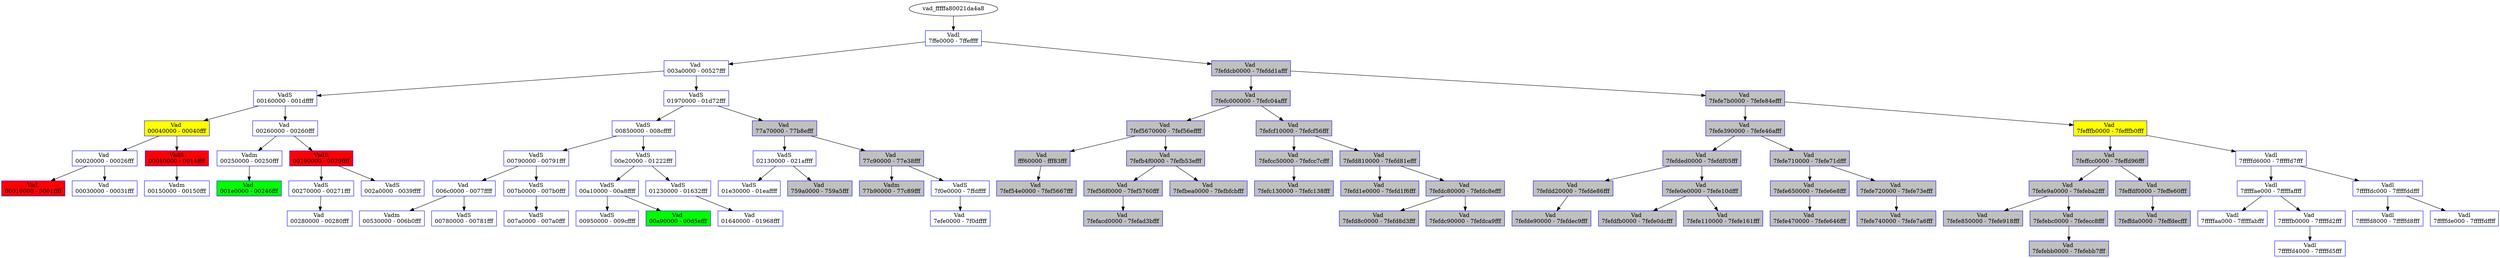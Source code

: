 /* Pid:   2064 */
digraph processtree {
graph [rankdir = "TB"];
vad_fffffa80021da4a8 -> vad_fffffa80021daf70
vad_fffffa80021daf70 [label = "{ Vadl\n7ffe0000 - 7ffeffff }"shape = "record" color = "blue" style = "filled" fillcolor = "white"];
vad_fffffa80021daf70 -> vad_fffffa80021d3010
vad_fffffa80021d3010 [label = "{ Vad \n003a0000 - 00527fff }"shape = "record" color = "blue" style = "filled" fillcolor = "white"];
vad_fffffa80021d3010 -> vad_fffffa8002154280
vad_fffffa8002154280 [label = "{ VadS\n00160000 - 001dffff }"shape = "record" color = "blue" style = "filled" fillcolor = "white"];
vad_fffffa8002154280 -> vad_fffffa80021b5b10
vad_fffffa80021b5b10 [label = "{ Vad \n00040000 - 00040fff }"shape = "record" color = "blue" style = "filled" fillcolor = "yellow"];
vad_fffffa80021b5b10 -> vad_fffffa80021b5c30
vad_fffffa80021b5c30 [label = "{ Vad \n00020000 - 00026fff }"shape = "record" color = "blue" style = "filled" fillcolor = "white"];
vad_fffffa80021b5c30 -> vad_fffffa8001f8a9f0
vad_fffffa8001f8a9f0 [label = "{ Vad \n00010000 - 0001ffff }"shape = "record" color = "blue" style = "filled" fillcolor = "red"];
vad_fffffa80021b5c30 -> vad_fffffa80021b5ba0
vad_fffffa80021b5ba0 [label = "{ Vad \n00030000 - 00031fff }"shape = "record" color = "blue" style = "filled" fillcolor = "white"];
vad_fffffa80021b5b10 -> vad_fffffa8001dfd530
vad_fffffa8001dfd530 [label = "{ VadS\n00050000 - 0014ffff }"shape = "record" color = "blue" style = "filled" fillcolor = "red"];
vad_fffffa8001dfd530 -> vad_fffffa80021b5a70
vad_fffffa80021b5a70 [label = "{ Vadm\n00150000 - 00150fff }"shape = "record" color = "blue" style = "filled" fillcolor = "white"];
vad_fffffa8002154280 -> vad_fffffa80021dd860
vad_fffffa80021dd860 [label = "{ Vad \n00260000 - 00260fff }"shape = "record" color = "blue" style = "filled" fillcolor = "white"];
vad_fffffa80021dd860 -> vad_fffffa80021d2de0
vad_fffffa80021d2de0 [label = "{ Vadm\n00250000 - 00250fff }"shape = "record" color = "blue" style = "filled" fillcolor = "white"];
vad_fffffa80021d2de0 -> vad_fffffa8001e1f4d0
vad_fffffa8001e1f4d0 [label = "{ Vad \n001e0000 - 00246fff }"shape = "record" color = "blue" style = "filled" fillcolor = "green"];
vad_fffffa80021dd860 -> vad_fffffa8001d38f30
vad_fffffa8001d38f30 [label = "{ VadS\n00290000 - 0029ffff }"shape = "record" color = "blue" style = "filled" fillcolor = "red"];
vad_fffffa8001d38f30 -> vad_fffffa80021b2b70
vad_fffffa80021b2b70 [label = "{ VadS\n00270000 - 00271fff }"shape = "record" color = "blue" style = "filled" fillcolor = "white"];
vad_fffffa80021b2b70 -> vad_fffffa80021e0c70
vad_fffffa80021e0c70 [label = "{ Vad \n00280000 - 00280fff }"shape = "record" color = "blue" style = "filled" fillcolor = "white"];
vad_fffffa8001d38f30 -> vad_fffffa800210ace0
vad_fffffa800210ace0 [label = "{ VadS\n002a0000 - 0039ffff }"shape = "record" color = "blue" style = "filled" fillcolor = "white"];
vad_fffffa80021d3010 -> vad_fffffa80021bb3a0
vad_fffffa80021bb3a0 [label = "{ VadS\n01970000 - 01d72fff }"shape = "record" color = "blue" style = "filled" fillcolor = "white"];
vad_fffffa80021bb3a0 -> vad_fffffa80021bd190
vad_fffffa80021bd190 [label = "{ VadS\n00850000 - 008cffff }"shape = "record" color = "blue" style = "filled" fillcolor = "white"];
vad_fffffa80021bd190 -> vad_fffffa80021e0520
vad_fffffa80021e0520 [label = "{ VadS\n00790000 - 00791fff }"shape = "record" color = "blue" style = "filled" fillcolor = "white"];
vad_fffffa80021e0520 -> vad_fffffa80021d30f0
vad_fffffa80021d30f0 [label = "{ Vad \n006c0000 - 0077ffff }"shape = "record" color = "blue" style = "filled" fillcolor = "white"];
vad_fffffa80021d30f0 -> vad_fffffa80021b5cc0
vad_fffffa80021b5cc0 [label = "{ Vadm\n00530000 - 006b0fff }"shape = "record" color = "blue" style = "filled" fillcolor = "white"];
vad_fffffa80021d30f0 -> vad_fffffa80021bac10
vad_fffffa80021bac10 [label = "{ VadS\n00780000 - 00781fff }"shape = "record" color = "blue" style = "filled" fillcolor = "white"];
vad_fffffa80021e0520 -> vad_fffffa80021e3bf0
vad_fffffa80021e3bf0 [label = "{ VadS\n007b0000 - 007b0fff }"shape = "record" color = "blue" style = "filled" fillcolor = "white"];
vad_fffffa80021e3bf0 -> vad_fffffa80021dc530
vad_fffffa80021dc530 [label = "{ VadS\n007a0000 - 007a0fff }"shape = "record" color = "blue" style = "filled" fillcolor = "white"];
vad_fffffa80021bd190 -> vad_fffffa80021b8c10
vad_fffffa80021b8c10 [label = "{ VadS\n00e20000 - 01222fff }"shape = "record" color = "blue" style = "filled" fillcolor = "white"];
vad_fffffa80021b8c10 -> vad_fffffa8002169170
vad_fffffa8002169170 [label = "{ VadS\n00a10000 - 00a8ffff }"shape = "record" color = "blue" style = "filled" fillcolor = "white"];
vad_fffffa8002169170 -> vad_fffffa8000fa24a0
vad_fffffa8000fa24a0 [label = "{ VadS\n00950000 - 009cffff }"shape = "record" color = "blue" style = "filled" fillcolor = "white"];
vad_fffffa8002169170 -> vad_fffffa80021dd3f0
vad_fffffa80021dd3f0 [label = "{ Vad \n00a90000 - 00d5efff }"shape = "record" color = "blue" style = "filled" fillcolor = "green"];
vad_fffffa80021b8c10 -> vad_fffffa80021b5200
vad_fffffa80021b5200 [label = "{ VadS\n01230000 - 01632fff }"shape = "record" color = "blue" style = "filled" fillcolor = "white"];
vad_fffffa80021b5200 -> vad_fffffa80021e0610
vad_fffffa80021e0610 [label = "{ Vad \n01640000 - 01968fff }"shape = "record" color = "blue" style = "filled" fillcolor = "white"];
vad_fffffa80021bb3a0 -> vad_fffffa80021da5d0
vad_fffffa80021da5d0 [label = "{ Vad \n77a70000 - 77b8efff }"shape = "record" color = "blue" style = "filled" fillcolor = "gray"];
vad_fffffa80021da5d0 -> vad_fffffa8002177c30
vad_fffffa8002177c30 [label = "{ VadS\n02130000 - 021affff }"shape = "record" color = "blue" style = "filled" fillcolor = "white"];
vad_fffffa8002177c30 -> vad_fffffa8000f94210
vad_fffffa8000f94210 [label = "{ VadS\n01e30000 - 01eaffff }"shape = "record" color = "blue" style = "filled" fillcolor = "white"];
vad_fffffa8002177c30 -> vad_fffffa80021e1a60
vad_fffffa80021e1a60 [label = "{ Vad \n759a0000 - 759a5fff }"shape = "record" color = "blue" style = "filled" fillcolor = "gray"];
vad_fffffa80021da5d0 -> vad_fffffa80021dae50
vad_fffffa80021dae50 [label = "{ Vad \n77c90000 - 77e38fff }"shape = "record" color = "blue" style = "filled" fillcolor = "gray"];
vad_fffffa80021dae50 -> vad_fffffa80021b59d0
vad_fffffa80021b59d0 [label = "{ Vadm\n77b90000 - 77c89fff }"shape = "record" color = "blue" style = "filled" fillcolor = "gray"];
vad_fffffa80021dae50 -> vad_fffffa8001d39710
vad_fffffa8001d39710 [label = "{ VadS\n7f0e0000 - 7ffdffff }"shape = "record" color = "blue" style = "filled" fillcolor = "white"];
vad_fffffa8001d39710 -> vad_fffffa8001e1ea10
vad_fffffa8001e1ea10 [label = "{ Vad \n7efe0000 - 7f0dffff }"shape = "record" color = "blue" style = "filled" fillcolor = "white"];
vad_fffffa80021daf70 -> vad_fffffa8001f8aa80
vad_fffffa8001f8aa80 [label = "{ Vad \n7fefdcb0000 - 7fefdd1afff }"shape = "record" color = "blue" style = "filled" fillcolor = "gray"];
vad_fffffa8001f8aa80 -> vad_fffffa8001f8c150
vad_fffffa8001f8c150 [label = "{ Vad \n7fefc000000 - 7fefc04afff }"shape = "record" color = "blue" style = "filled" fillcolor = "gray"];
vad_fffffa8001f8c150 -> vad_fffffa80021e1ca0
vad_fffffa80021e1ca0 [label = "{ Vad \n7fef5670000 - 7fef56effff }"shape = "record" color = "blue" style = "filled" fillcolor = "gray"];
vad_fffffa80021e1ca0 -> vad_fffffa80021daee0
vad_fffffa80021daee0 [label = "{ Vad \nfff60000 - fff83fff }"shape = "record" color = "blue" style = "filled" fillcolor = "gray"];
vad_fffffa80021daee0 -> vad_fffffa80021e4c10
vad_fffffa80021e4c10 [label = "{ Vad \n7fef54e0000 - 7fef5667fff }"shape = "record" color = "blue" style = "filled" fillcolor = "gray"];
vad_fffffa80021e1ca0 -> vad_fffffa80021e0e80
vad_fffffa80021e0e80 [label = "{ Vad \n7fefb4f0000 - 7fefb53efff }"shape = "record" color = "blue" style = "filled" fillcolor = "gray"];
vad_fffffa80021e0e80 -> vad_fffffa80021e0be0
vad_fffffa80021e0be0 [label = "{ Vad \n7fef56f0000 - 7fef5760fff }"shape = "record" color = "blue" style = "filled" fillcolor = "gray"];
vad_fffffa80021e0be0 -> vad_fffffa80021e4b80
vad_fffffa80021e4b80 [label = "{ Vad \n7fefacd0000 - 7fefad3bfff }"shape = "record" color = "blue" style = "filled" fillcolor = "gray"];
vad_fffffa80021e0e80 -> vad_fffffa80021ce200
vad_fffffa80021ce200 [label = "{ Vad \n7fefbea0000 - 7fefbfcbfff }"shape = "record" color = "blue" style = "filled" fillcolor = "gray"];
vad_fffffa8001f8c150 -> vad_fffffa80021dd480
vad_fffffa80021dd480 [label = "{ Vad \n7fefcf10000 - 7fefcf56fff }"shape = "record" color = "blue" style = "filled" fillcolor = "gray"];
vad_fffffa80021dd480 -> vad_fffffa80021cd460
vad_fffffa80021cd460 [label = "{ Vad \n7fefcc50000 - 7fefcc7cfff }"shape = "record" color = "blue" style = "filled" fillcolor = "gray"];
vad_fffffa80021cd460 -> vad_fffffa80021e0b50
vad_fffffa80021e0b50 [label = "{ Vad \n7fefc130000 - 7fefc138fff }"shape = "record" color = "blue" style = "filled" fillcolor = "gray"];
vad_fffffa80021dd480 -> vad_fffffa80021d2900
vad_fffffa80021d2900 [label = "{ Vad \n7fefd810000 - 7fefd81efff }"shape = "record" color = "blue" style = "filled" fillcolor = "gray"];
vad_fffffa80021d2900 -> vad_fffffa80021dd510
vad_fffffa80021dd510 [label = "{ Vad \n7fefd1e0000 - 7fefd1f6fff }"shape = "record" color = "blue" style = "filled" fillcolor = "gray"];
vad_fffffa80021d2900 -> vad_fffffa80021e1b80
vad_fffffa80021e1b80 [label = "{ Vad \n7fefdc80000 - 7fefdc8efff }"shape = "record" color = "blue" style = "filled" fillcolor = "gray"];
vad_fffffa80021e1b80 -> vad_fffffa80021cc2f0
vad_fffffa80021cc2f0 [label = "{ Vad \n7fefd8c0000 - 7fefd8d3fff }"shape = "record" color = "blue" style = "filled" fillcolor = "gray"];
vad_fffffa80021e1b80 -> vad_fffffa80021e0820
vad_fffffa80021e0820 [label = "{ Vad \n7fefdc90000 - 7fefdca9fff }"shape = "record" color = "blue" style = "filled" fillcolor = "gray"];
vad_fffffa8001f8aa80 -> vad_fffffa8001e1f440
vad_fffffa8001e1f440 [label = "{ Vad \n7fefe7b0000 - 7fefe84efff }"shape = "record" color = "blue" style = "filled" fillcolor = "gray"];
vad_fffffa8001e1f440 -> vad_fffffa800210ad30
vad_fffffa800210ad30 [label = "{ Vad \n7fefe390000 - 7fefe46afff }"shape = "record" color = "blue" style = "filled" fillcolor = "gray"];
vad_fffffa800210ad30 -> vad_fffffa80021e08b0
vad_fffffa80021e08b0 [label = "{ Vad \n7fefded0000 - 7fefdf05fff }"shape = "record" color = "blue" style = "filled" fillcolor = "gray"];
vad_fffffa80021e08b0 -> vad_fffffa80021e1c10
vad_fffffa80021e1c10 [label = "{ Vad \n7fefdd20000 - 7fefde86fff }"shape = "record" color = "blue" style = "filled" fillcolor = "gray"];
vad_fffffa80021e1c10 -> vad_fffffa80021e1af0
vad_fffffa80021e1af0 [label = "{ Vad \n7fefde90000 - 7fefdec9fff }"shape = "record" color = "blue" style = "filled" fillcolor = "gray"];
vad_fffffa80021e08b0 -> vad_fffffa80021d3210
vad_fffffa80021d3210 [label = "{ Vad \n7fefe0e0000 - 7fefe10dfff }"shape = "record" color = "blue" style = "filled" fillcolor = "gray"];
vad_fffffa80021d3210 -> vad_fffffa8001f8c1e0
vad_fffffa8001f8c1e0 [label = "{ Vad \n7fefdfb0000 - 7fefe0dcfff }"shape = "record" color = "blue" style = "filled" fillcolor = "gray"];
vad_fffffa80021d3210 -> vad_fffffa80021ceb60
vad_fffffa80021ceb60 [label = "{ Vad \n7fefe110000 - 7fefe161fff }"shape = "record" color = "blue" style = "filled" fillcolor = "gray"];
vad_fffffa800210ad30 -> vad_fffffa8001e1e100
vad_fffffa8001e1e100 [label = "{ Vad \n7fefe710000 - 7fefe71dfff }"shape = "record" color = "blue" style = "filled" fillcolor = "gray"];
vad_fffffa8001e1e100 -> vad_fffffa80021dd7d0
vad_fffffa80021dd7d0 [label = "{ Vad \n7fefe650000 - 7fefe6e8fff }"shape = "record" color = "blue" style = "filled" fillcolor = "gray"];
vad_fffffa80021dd7d0 -> vad_fffffa80021e0940
vad_fffffa80021e0940 [label = "{ Vad \n7fefe470000 - 7fefe646fff }"shape = "record" color = "blue" style = "filled" fillcolor = "gray"];
vad_fffffa8001e1e100 -> vad_fffffa800210adc0
vad_fffffa800210adc0 [label = "{ Vad \n7fefe720000 - 7fefe73efff }"shape = "record" color = "blue" style = "filled" fillcolor = "gray"];
vad_fffffa800210adc0 -> vad_fffffa8001e1e010
vad_fffffa8001e1e010 [label = "{ Vad \n7fefe740000 - 7fefe7a6fff }"shape = "record" color = "blue" style = "filled" fillcolor = "gray"];
vad_fffffa8001e1f440 -> vad_fffffa80021dac90
vad_fffffa80021dac90 [label = "{ Vad \n7fefffb0000 - 7fefffb0fff }"shape = "record" color = "blue" style = "filled" fillcolor = "yellow"];
vad_fffffa80021dac90 -> vad_fffffa80021ce0e0
vad_fffffa80021ce0e0 [label = "{ Vad \n7feffcc0000 - 7feffd96fff }"shape = "record" color = "blue" style = "filled" fillcolor = "gray"];
vad_fffffa80021ce0e0 -> vad_fffffa80021ce170
vad_fffffa80021ce170 [label = "{ Vad \n7fefe9a0000 - 7fefeba2fff }"shape = "record" color = "blue" style = "filled" fillcolor = "gray"];
vad_fffffa80021ce170 -> vad_fffffa80021ce010
vad_fffffa80021ce010 [label = "{ Vad \n7fefe850000 - 7fefe918fff }"shape = "record" color = "blue" style = "filled" fillcolor = "gray"];
vad_fffffa80021ce170 -> vad_fffffa80021d3180
vad_fffffa80021d3180 [label = "{ Vad \n7fefebc0000 - 7fefecc8fff }"shape = "record" color = "blue" style = "filled" fillcolor = "gray"];
vad_fffffa80021d3180 -> vad_fffffa80021e4a60
vad_fffffa80021e4a60 [label = "{ Vad \n7fefebb0000 - 7fefebb7fff }"shape = "record" color = "blue" style = "filled" fillcolor = "gray"];
vad_fffffa80021ce0e0 -> vad_fffffa80021e1470
vad_fffffa80021e1470 [label = "{ Vad \n7feffdf0000 - 7feffe60fff }"shape = "record" color = "blue" style = "filled" fillcolor = "gray"];
vad_fffffa80021e1470 -> vad_fffffa80021e4af0
vad_fffffa80021e4af0 [label = "{ Vad \n7feffda0000 - 7feffdecfff }"shape = "record" color = "blue" style = "filled" fillcolor = "gray"];
vad_fffffa80021dac90 -> vad_fffffa80021db360
vad_fffffa80021db360 [label = "{ Vadl\n7fffffd6000 - 7fffffd7fff }"shape = "record" color = "blue" style = "filled" fillcolor = "white"];
vad_fffffa80021db360 -> vad_fffffa80021de130
vad_fffffa80021de130 [label = "{ Vadl\n7fffffae000 - 7fffffaffff }"shape = "record" color = "blue" style = "filled" fillcolor = "white"];
vad_fffffa80021de130 -> vad_fffffa80021a1200
vad_fffffa80021a1200 [label = "{ Vadl\n7fffffaa000 - 7fffffabfff }"shape = "record" color = "blue" style = "filled" fillcolor = "white"];
vad_fffffa80021de130 -> vad_fffffa80021dadc0
vad_fffffa80021dadc0 [label = "{ Vad \n7fffffb0000 - 7fffffd2fff }"shape = "record" color = "blue" style = "filled" fillcolor = "white"];
vad_fffffa80021dadc0 -> vad_fffffa8000ffd350
vad_fffffa8000ffd350 [label = "{ Vadl\n7fffffd4000 - 7fffffd5fff }"shape = "record" color = "blue" style = "filled" fillcolor = "white"];
vad_fffffa80021db360 -> vad_fffffa8000ffaf70
vad_fffffa8000ffaf70 [label = "{ Vadl\n7fffffdc000 - 7fffffddfff }"shape = "record" color = "blue" style = "filled" fillcolor = "white"];
vad_fffffa8000ffaf70 -> vad_fffffa80021dad20
vad_fffffa80021dad20 [label = "{ Vadl\n7fffffd8000 - 7fffffd8fff }"shape = "record" color = "blue" style = "filled" fillcolor = "white"];
vad_fffffa8000ffaf70 -> vad_fffffa80021da6f0
vad_fffffa80021da6f0 [label = "{ Vadl\n7fffffde000 - 7fffffdffff }"shape = "record" color = "blue" style = "filled" fillcolor = "white"];
}
